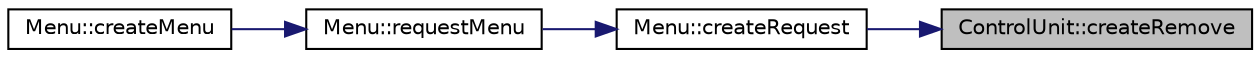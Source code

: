 digraph "ControlUnit::createRemove"
{
 // LATEX_PDF_SIZE
  edge [fontname="Helvetica",fontsize="10",labelfontname="Helvetica",labelfontsize="10"];
  node [fontname="Helvetica",fontsize="10",shape=record];
  rankdir="RL";
  Node1 [label="ControlUnit::createRemove",height=0.2,width=0.4,color="black", fillcolor="grey75", style="filled", fontcolor="black",tooltip="Creates a request of type remove."];
  Node1 -> Node2 [dir="back",color="midnightblue",fontsize="10",style="solid"];
  Node2 [label="Menu::createRequest",height=0.2,width=0.4,color="black", fillcolor="white", style="filled",URL="$class_menu.html#af9a13a54ee0c86143800abd5cd33b7ef",tooltip="Enters the menu for creating request, allowing users to add, remove or switch classes."];
  Node2 -> Node3 [dir="back",color="midnightblue",fontsize="10",style="solid"];
  Node3 [label="Menu::requestMenu",height=0.2,width=0.4,color="black", fillcolor="white", style="filled",URL="$class_menu.html#a487b6f5a08f24a82956d18e9206ce605",tooltip="Enters the request menu, which allows the user to create, delete and manage requests."];
  Node3 -> Node4 [dir="back",color="midnightblue",fontsize="10",style="solid"];
  Node4 [label="Menu::createMenu",height=0.2,width=0.4,color="black", fillcolor="white", style="filled",URL="$class_menu.html#a4cf70fb5ce8bc6bfcad587d74ff644d4",tooltip="Creates the menu."];
}
